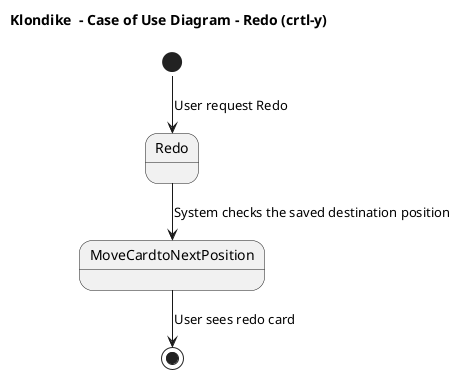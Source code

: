 @startuml DetailActivityDiagram
title Klondike  - Case of Use Diagram - Redo (crtl-y)
!pragma layout smetana

state Redo
state MoveCardtoNextPosition
[*] --> Redo : User request Redo
Redo --> MoveCardtoNextPosition: System checks the saved destination position
MoveCardtoNextPosition -->[*]: User sees redo card 
@enduml